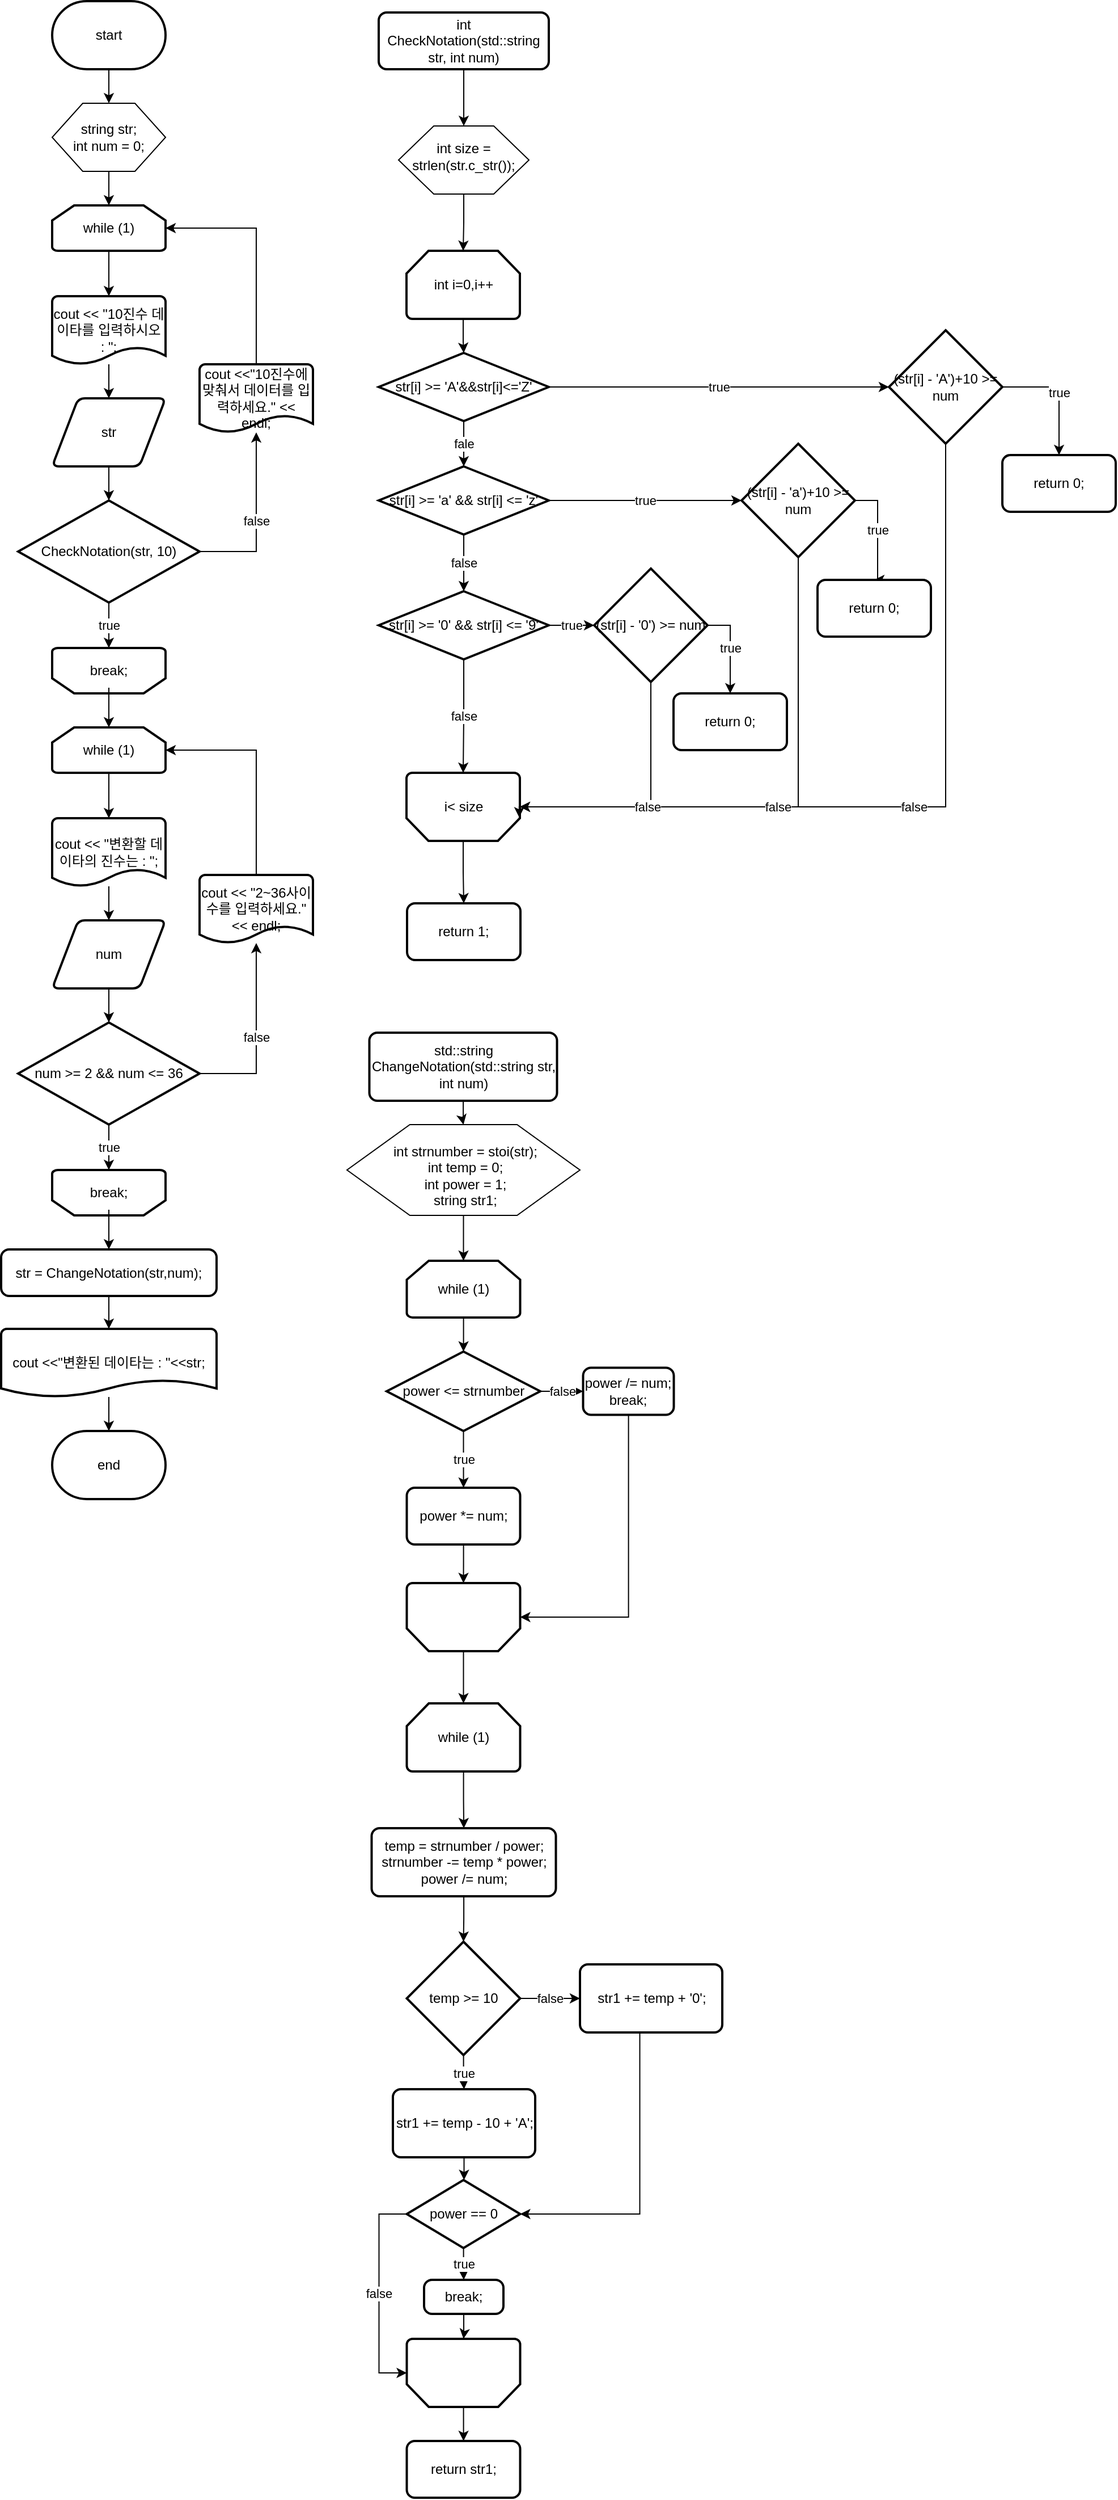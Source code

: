 <mxfile version="18.1.1" type="github">
  <diagram id="P1Xnw74C-jG533cpKD8t" name="Page-1">
    <mxGraphModel dx="2053" dy="1877" grid="1" gridSize="10" guides="1" tooltips="1" connect="1" arrows="1" fold="1" page="1" pageScale="1" pageWidth="827" pageHeight="1169" math="0" shadow="0">
      <root>
        <mxCell id="0" />
        <mxCell id="1" parent="0" />
        <mxCell id="IA9CuO_o-1BcFD4i8bfG-4" style="edgeStyle=orthogonalEdgeStyle;rounded=0;orthogonalLoop=1;jettySize=auto;html=1;" edge="1" parent="1" source="IA9CuO_o-1BcFD4i8bfG-1" target="IA9CuO_o-1BcFD4i8bfG-3">
          <mxGeometry relative="1" as="geometry" />
        </mxCell>
        <mxCell id="IA9CuO_o-1BcFD4i8bfG-1" value="start" style="strokeWidth=2;html=1;shape=mxgraph.flowchart.terminator;whiteSpace=wrap;" vertex="1" parent="1">
          <mxGeometry x="110" y="40" width="100" height="60" as="geometry" />
        </mxCell>
        <mxCell id="IA9CuO_o-1BcFD4i8bfG-46" style="edgeStyle=orthogonalEdgeStyle;rounded=0;orthogonalLoop=1;jettySize=auto;html=1;entryX=0.5;entryY=0;entryDx=0;entryDy=0;" edge="1" parent="1" source="IA9CuO_o-1BcFD4i8bfG-2" target="IA9CuO_o-1BcFD4i8bfG-44">
          <mxGeometry relative="1" as="geometry" />
        </mxCell>
        <mxCell id="IA9CuO_o-1BcFD4i8bfG-2" value="int CheckNotation(std::string str, int num)" style="rounded=1;whiteSpace=wrap;html=1;absoluteArcSize=1;arcSize=14;strokeWidth=2;" vertex="1" parent="1">
          <mxGeometry x="398" y="50" width="150" height="50" as="geometry" />
        </mxCell>
        <mxCell id="IA9CuO_o-1BcFD4i8bfG-20" style="edgeStyle=orthogonalEdgeStyle;rounded=0;orthogonalLoop=1;jettySize=auto;html=1;entryX=0.5;entryY=0;entryDx=0;entryDy=0;entryPerimeter=0;" edge="1" parent="1" source="IA9CuO_o-1BcFD4i8bfG-3" target="IA9CuO_o-1BcFD4i8bfG-7">
          <mxGeometry relative="1" as="geometry" />
        </mxCell>
        <mxCell id="IA9CuO_o-1BcFD4i8bfG-3" value="" style="verticalLabelPosition=bottom;verticalAlign=top;html=1;shape=hexagon;perimeter=hexagonPerimeter2;arcSize=6;size=0.27;" vertex="1" parent="1">
          <mxGeometry x="110" y="130" width="100" height="60" as="geometry" />
        </mxCell>
        <mxCell id="IA9CuO_o-1BcFD4i8bfG-5" value="string str;&lt;br&gt;	int num = 0;" style="text;html=1;strokeColor=none;fillColor=none;align=center;verticalAlign=middle;whiteSpace=wrap;rounded=0;" vertex="1" parent="1">
          <mxGeometry x="125" y="145" width="70" height="30" as="geometry" />
        </mxCell>
        <mxCell id="IA9CuO_o-1BcFD4i8bfG-16" style="edgeStyle=orthogonalEdgeStyle;rounded=0;orthogonalLoop=1;jettySize=auto;html=1;" edge="1" parent="1" source="IA9CuO_o-1BcFD4i8bfG-6" target="IA9CuO_o-1BcFD4i8bfG-14">
          <mxGeometry relative="1" as="geometry" />
        </mxCell>
        <mxCell id="IA9CuO_o-1BcFD4i8bfG-6" value="str" style="shape=parallelogram;html=1;strokeWidth=2;perimeter=parallelogramPerimeter;whiteSpace=wrap;rounded=1;arcSize=12;size=0.23;" vertex="1" parent="1">
          <mxGeometry x="110" y="390" width="100" height="60" as="geometry" />
        </mxCell>
        <mxCell id="IA9CuO_o-1BcFD4i8bfG-11" style="edgeStyle=orthogonalEdgeStyle;rounded=0;orthogonalLoop=1;jettySize=auto;html=1;entryX=0.5;entryY=0;entryDx=0;entryDy=0;entryPerimeter=0;" edge="1" parent="1" source="IA9CuO_o-1BcFD4i8bfG-7" target="IA9CuO_o-1BcFD4i8bfG-9">
          <mxGeometry relative="1" as="geometry" />
        </mxCell>
        <mxCell id="IA9CuO_o-1BcFD4i8bfG-7" value="while (1)" style="strokeWidth=2;html=1;shape=mxgraph.flowchart.loop_limit;whiteSpace=wrap;" vertex="1" parent="1">
          <mxGeometry x="110" y="220" width="100" height="40" as="geometry" />
        </mxCell>
        <mxCell id="IA9CuO_o-1BcFD4i8bfG-8" value="" style="strokeWidth=2;html=1;shape=mxgraph.flowchart.loop_limit;whiteSpace=wrap;rotation=-180;" vertex="1" parent="1">
          <mxGeometry x="110" y="610" width="100" height="40" as="geometry" />
        </mxCell>
        <mxCell id="IA9CuO_o-1BcFD4i8bfG-13" style="edgeStyle=orthogonalEdgeStyle;rounded=0;orthogonalLoop=1;jettySize=auto;html=1;entryX=0.5;entryY=0;entryDx=0;entryDy=0;" edge="1" parent="1" source="IA9CuO_o-1BcFD4i8bfG-9" target="IA9CuO_o-1BcFD4i8bfG-6">
          <mxGeometry relative="1" as="geometry" />
        </mxCell>
        <mxCell id="IA9CuO_o-1BcFD4i8bfG-9" value="cout &lt;&lt; &quot;10진수 데이타를 입력하시오 : &quot;;" style="strokeWidth=2;html=1;shape=mxgraph.flowchart.document2;whiteSpace=wrap;size=0.25;" vertex="1" parent="1">
          <mxGeometry x="110" y="300" width="100" height="60" as="geometry" />
        </mxCell>
        <mxCell id="IA9CuO_o-1BcFD4i8bfG-17" value="true" style="edgeStyle=orthogonalEdgeStyle;rounded=0;orthogonalLoop=1;jettySize=auto;html=1;entryX=0.5;entryY=1;entryDx=0;entryDy=0;entryPerimeter=0;" edge="1" parent="1" source="IA9CuO_o-1BcFD4i8bfG-14" target="IA9CuO_o-1BcFD4i8bfG-8">
          <mxGeometry relative="1" as="geometry" />
        </mxCell>
        <mxCell id="IA9CuO_o-1BcFD4i8bfG-34" value="false" style="edgeStyle=orthogonalEdgeStyle;rounded=0;orthogonalLoop=1;jettySize=auto;html=1;exitX=1;exitY=0.5;exitDx=0;exitDy=0;exitPerimeter=0;" edge="1" parent="1" source="IA9CuO_o-1BcFD4i8bfG-14" target="IA9CuO_o-1BcFD4i8bfG-33">
          <mxGeometry relative="1" as="geometry" />
        </mxCell>
        <mxCell id="IA9CuO_o-1BcFD4i8bfG-14" value="CheckNotation(str, 10)" style="strokeWidth=2;html=1;shape=mxgraph.flowchart.decision;whiteSpace=wrap;" vertex="1" parent="1">
          <mxGeometry x="80" y="480" width="160" height="90" as="geometry" />
        </mxCell>
        <mxCell id="IA9CuO_o-1BcFD4i8bfG-32" style="edgeStyle=orthogonalEdgeStyle;rounded=0;orthogonalLoop=1;jettySize=auto;html=1;entryX=0.5;entryY=0;entryDx=0;entryDy=0;entryPerimeter=0;" edge="1" parent="1" source="IA9CuO_o-1BcFD4i8bfG-18" target="IA9CuO_o-1BcFD4i8bfG-24">
          <mxGeometry relative="1" as="geometry" />
        </mxCell>
        <mxCell id="IA9CuO_o-1BcFD4i8bfG-18" value="break;" style="text;html=1;strokeColor=none;fillColor=none;align=center;verticalAlign=middle;whiteSpace=wrap;rounded=0;" vertex="1" parent="1">
          <mxGeometry x="130" y="615" width="60" height="30" as="geometry" />
        </mxCell>
        <mxCell id="IA9CuO_o-1BcFD4i8bfG-21" style="edgeStyle=orthogonalEdgeStyle;rounded=0;orthogonalLoop=1;jettySize=auto;html=1;" edge="1" parent="1" source="IA9CuO_o-1BcFD4i8bfG-22" target="IA9CuO_o-1BcFD4i8bfG-30">
          <mxGeometry relative="1" as="geometry" />
        </mxCell>
        <mxCell id="IA9CuO_o-1BcFD4i8bfG-22" value="num" style="shape=parallelogram;html=1;strokeWidth=2;perimeter=parallelogramPerimeter;whiteSpace=wrap;rounded=1;arcSize=12;size=0.23;" vertex="1" parent="1">
          <mxGeometry x="110" y="850" width="100" height="60" as="geometry" />
        </mxCell>
        <mxCell id="IA9CuO_o-1BcFD4i8bfG-23" style="edgeStyle=orthogonalEdgeStyle;rounded=0;orthogonalLoop=1;jettySize=auto;html=1;entryX=0.5;entryY=0;entryDx=0;entryDy=0;entryPerimeter=0;" edge="1" parent="1" source="IA9CuO_o-1BcFD4i8bfG-24" target="IA9CuO_o-1BcFD4i8bfG-27">
          <mxGeometry relative="1" as="geometry" />
        </mxCell>
        <mxCell id="IA9CuO_o-1BcFD4i8bfG-24" value="while (1)" style="strokeWidth=2;html=1;shape=mxgraph.flowchart.loop_limit;whiteSpace=wrap;" vertex="1" parent="1">
          <mxGeometry x="110" y="680" width="100" height="40" as="geometry" />
        </mxCell>
        <mxCell id="IA9CuO_o-1BcFD4i8bfG-25" value="" style="strokeWidth=2;html=1;shape=mxgraph.flowchart.loop_limit;whiteSpace=wrap;rotation=-180;" vertex="1" parent="1">
          <mxGeometry x="110" y="1070" width="100" height="40" as="geometry" />
        </mxCell>
        <mxCell id="IA9CuO_o-1BcFD4i8bfG-26" style="edgeStyle=orthogonalEdgeStyle;rounded=0;orthogonalLoop=1;jettySize=auto;html=1;entryX=0.5;entryY=0;entryDx=0;entryDy=0;" edge="1" parent="1" source="IA9CuO_o-1BcFD4i8bfG-27" target="IA9CuO_o-1BcFD4i8bfG-22">
          <mxGeometry relative="1" as="geometry" />
        </mxCell>
        <mxCell id="IA9CuO_o-1BcFD4i8bfG-27" value="cout &lt;&lt; &quot;변환할 데이타의 진수는 : &quot;;" style="strokeWidth=2;html=1;shape=mxgraph.flowchart.document2;whiteSpace=wrap;size=0.25;" vertex="1" parent="1">
          <mxGeometry x="110" y="760" width="100" height="60" as="geometry" />
        </mxCell>
        <mxCell id="IA9CuO_o-1BcFD4i8bfG-28" value="true" style="edgeStyle=orthogonalEdgeStyle;rounded=0;orthogonalLoop=1;jettySize=auto;html=1;entryX=0.5;entryY=1;entryDx=0;entryDy=0;entryPerimeter=0;" edge="1" parent="1" source="IA9CuO_o-1BcFD4i8bfG-30" target="IA9CuO_o-1BcFD4i8bfG-25">
          <mxGeometry relative="1" as="geometry" />
        </mxCell>
        <mxCell id="IA9CuO_o-1BcFD4i8bfG-41" value="false" style="edgeStyle=orthogonalEdgeStyle;rounded=0;orthogonalLoop=1;jettySize=auto;html=1;exitX=1;exitY=0.5;exitDx=0;exitDy=0;exitPerimeter=0;entryX=0.5;entryY=1;entryDx=0;entryDy=0;entryPerimeter=0;" edge="1" parent="1" source="IA9CuO_o-1BcFD4i8bfG-30" target="IA9CuO_o-1BcFD4i8bfG-40">
          <mxGeometry relative="1" as="geometry" />
        </mxCell>
        <mxCell id="IA9CuO_o-1BcFD4i8bfG-30" value="num &amp;gt;= 2 &amp;amp;&amp;amp; num &amp;lt;= 36" style="strokeWidth=2;html=1;shape=mxgraph.flowchart.decision;whiteSpace=wrap;" vertex="1" parent="1">
          <mxGeometry x="80" y="940" width="160" height="90" as="geometry" />
        </mxCell>
        <mxCell id="IA9CuO_o-1BcFD4i8bfG-38" style="edgeStyle=orthogonalEdgeStyle;rounded=0;orthogonalLoop=1;jettySize=auto;html=1;entryX=0.5;entryY=0;entryDx=0;entryDy=0;" edge="1" parent="1" source="IA9CuO_o-1BcFD4i8bfG-31" target="IA9CuO_o-1BcFD4i8bfG-122">
          <mxGeometry relative="1" as="geometry">
            <mxPoint x="240" y="1140" as="targetPoint" />
          </mxGeometry>
        </mxCell>
        <mxCell id="IA9CuO_o-1BcFD4i8bfG-31" value="break;" style="text;html=1;strokeColor=none;fillColor=none;align=center;verticalAlign=middle;whiteSpace=wrap;rounded=0;" vertex="1" parent="1">
          <mxGeometry x="130" y="1075" width="60" height="30" as="geometry" />
        </mxCell>
        <mxCell id="IA9CuO_o-1BcFD4i8bfG-35" style="edgeStyle=orthogonalEdgeStyle;rounded=0;orthogonalLoop=1;jettySize=auto;html=1;exitX=0.5;exitY=0;exitDx=0;exitDy=0;exitPerimeter=0;entryX=1;entryY=0.5;entryDx=0;entryDy=0;entryPerimeter=0;" edge="1" parent="1" source="IA9CuO_o-1BcFD4i8bfG-33" target="IA9CuO_o-1BcFD4i8bfG-7">
          <mxGeometry relative="1" as="geometry" />
        </mxCell>
        <mxCell id="IA9CuO_o-1BcFD4i8bfG-33" value="cout &lt;&lt;&quot;10진수에 맞춰서 데이터를 입력하세요.&quot; &lt;&lt; endl;" style="strokeWidth=2;html=1;shape=mxgraph.flowchart.document2;whiteSpace=wrap;size=0.25;" vertex="1" parent="1">
          <mxGeometry x="240" y="360" width="100" height="60" as="geometry" />
        </mxCell>
        <mxCell id="IA9CuO_o-1BcFD4i8bfG-39" style="edgeStyle=orthogonalEdgeStyle;rounded=0;orthogonalLoop=1;jettySize=auto;html=1;entryX=0.5;entryY=0;entryDx=0;entryDy=0;entryPerimeter=0;" edge="1" parent="1" source="IA9CuO_o-1BcFD4i8bfG-36" target="IA9CuO_o-1BcFD4i8bfG-37">
          <mxGeometry relative="1" as="geometry" />
        </mxCell>
        <mxCell id="IA9CuO_o-1BcFD4i8bfG-36" value="cout &amp;lt;&amp;lt;&quot;변환된 데이타는 : &quot;&amp;lt;&amp;lt;str;" style="strokeWidth=2;html=1;shape=mxgraph.flowchart.document2;whiteSpace=wrap;size=0.25;" vertex="1" parent="1">
          <mxGeometry x="65" y="1210" width="190" height="60" as="geometry" />
        </mxCell>
        <mxCell id="IA9CuO_o-1BcFD4i8bfG-37" value="end" style="strokeWidth=2;html=1;shape=mxgraph.flowchart.terminator;whiteSpace=wrap;" vertex="1" parent="1">
          <mxGeometry x="110" y="1300" width="100" height="60" as="geometry" />
        </mxCell>
        <mxCell id="IA9CuO_o-1BcFD4i8bfG-42" style="edgeStyle=orthogonalEdgeStyle;rounded=0;orthogonalLoop=1;jettySize=auto;html=1;exitX=0.5;exitY=0;exitDx=0;exitDy=0;exitPerimeter=0;entryX=1;entryY=0.5;entryDx=0;entryDy=0;entryPerimeter=0;" edge="1" parent="1" source="IA9CuO_o-1BcFD4i8bfG-40" target="IA9CuO_o-1BcFD4i8bfG-24">
          <mxGeometry relative="1" as="geometry" />
        </mxCell>
        <mxCell id="IA9CuO_o-1BcFD4i8bfG-40" value="cout &lt;&lt; &quot;2~36사이 수를 입력하세요.&quot; &lt;&lt; endl;" style="strokeWidth=2;html=1;shape=mxgraph.flowchart.document2;whiteSpace=wrap;size=0.25;" vertex="1" parent="1">
          <mxGeometry x="240" y="810" width="100" height="60" as="geometry" />
        </mxCell>
        <mxCell id="IA9CuO_o-1BcFD4i8bfG-76" style="edgeStyle=orthogonalEdgeStyle;rounded=0;orthogonalLoop=1;jettySize=auto;html=1;entryX=0.5;entryY=0;entryDx=0;entryDy=0;entryPerimeter=0;" edge="1" parent="1" source="IA9CuO_o-1BcFD4i8bfG-44" target="IA9CuO_o-1BcFD4i8bfG-47">
          <mxGeometry relative="1" as="geometry" />
        </mxCell>
        <mxCell id="IA9CuO_o-1BcFD4i8bfG-44" value="" style="verticalLabelPosition=bottom;verticalAlign=top;html=1;shape=hexagon;perimeter=hexagonPerimeter2;arcSize=6;size=0.27;" vertex="1" parent="1">
          <mxGeometry x="415.5" y="150" width="115" height="60" as="geometry" />
        </mxCell>
        <mxCell id="IA9CuO_o-1BcFD4i8bfG-45" value="int size = strlen(str.c_str());" style="text;html=1;strokeColor=none;fillColor=none;align=center;verticalAlign=middle;whiteSpace=wrap;rounded=0;" vertex="1" parent="1">
          <mxGeometry x="442.5" y="162" width="60" height="30" as="geometry" />
        </mxCell>
        <mxCell id="IA9CuO_o-1BcFD4i8bfG-53" style="edgeStyle=orthogonalEdgeStyle;rounded=0;orthogonalLoop=1;jettySize=auto;html=1;entryX=0.5;entryY=0;entryDx=0;entryDy=0;entryPerimeter=0;" edge="1" parent="1" source="IA9CuO_o-1BcFD4i8bfG-47" target="IA9CuO_o-1BcFD4i8bfG-50">
          <mxGeometry relative="1" as="geometry" />
        </mxCell>
        <mxCell id="IA9CuO_o-1BcFD4i8bfG-47" value="int i=0,i++" style="strokeWidth=2;html=1;shape=mxgraph.flowchart.loop_limit;whiteSpace=wrap;" vertex="1" parent="1">
          <mxGeometry x="422.5" y="260" width="100" height="60" as="geometry" />
        </mxCell>
        <mxCell id="IA9CuO_o-1BcFD4i8bfG-74" style="edgeStyle=orthogonalEdgeStyle;rounded=0;orthogonalLoop=1;jettySize=auto;html=1;" edge="1" parent="1" source="IA9CuO_o-1BcFD4i8bfG-48" target="IA9CuO_o-1BcFD4i8bfG-75">
          <mxGeometry relative="1" as="geometry">
            <mxPoint x="472.5" y="830.0" as="targetPoint" />
          </mxGeometry>
        </mxCell>
        <mxCell id="IA9CuO_o-1BcFD4i8bfG-48" value="" style="strokeWidth=2;html=1;shape=mxgraph.flowchart.loop_limit;whiteSpace=wrap;rotation=-180;" vertex="1" parent="1">
          <mxGeometry x="422.5" y="720" width="100" height="60" as="geometry" />
        </mxCell>
        <mxCell id="IA9CuO_o-1BcFD4i8bfG-49" value="i&lt; size" style="text;html=1;strokeColor=none;fillColor=none;align=center;verticalAlign=middle;whiteSpace=wrap;rounded=0;" vertex="1" parent="1">
          <mxGeometry x="442.5" y="735" width="60" height="30" as="geometry" />
        </mxCell>
        <mxCell id="IA9CuO_o-1BcFD4i8bfG-51" value="fale" style="edgeStyle=orthogonalEdgeStyle;rounded=0;orthogonalLoop=1;jettySize=auto;html=1;entryX=0.5;entryY=0;entryDx=0;entryDy=0;entryPerimeter=0;" edge="1" parent="1" source="IA9CuO_o-1BcFD4i8bfG-50" target="IA9CuO_o-1BcFD4i8bfG-52">
          <mxGeometry relative="1" as="geometry">
            <mxPoint x="473" y="440.0" as="targetPoint" />
          </mxGeometry>
        </mxCell>
        <mxCell id="IA9CuO_o-1BcFD4i8bfG-54" value="true" style="edgeStyle=orthogonalEdgeStyle;rounded=0;orthogonalLoop=1;jettySize=auto;html=1;exitX=1;exitY=0.5;exitDx=0;exitDy=0;exitPerimeter=0;" edge="1" parent="1" source="IA9CuO_o-1BcFD4i8bfG-50" target="IA9CuO_o-1BcFD4i8bfG-55">
          <mxGeometry relative="1" as="geometry">
            <mxPoint x="608" y="380.412" as="targetPoint" />
          </mxGeometry>
        </mxCell>
        <mxCell id="IA9CuO_o-1BcFD4i8bfG-50" value="str[i] &amp;gt;= &#39;A&#39;&amp;amp;&amp;amp;str[i]&amp;lt;=&#39;Z&#39;" style="strokeWidth=2;html=1;shape=mxgraph.flowchart.decision;whiteSpace=wrap;" vertex="1" parent="1">
          <mxGeometry x="398" y="350" width="150" height="60" as="geometry" />
        </mxCell>
        <mxCell id="IA9CuO_o-1BcFD4i8bfG-58" value="true" style="edgeStyle=orthogonalEdgeStyle;rounded=0;orthogonalLoop=1;jettySize=auto;html=1;entryX=0;entryY=0.5;entryDx=0;entryDy=0;entryPerimeter=0;" edge="1" parent="1" source="IA9CuO_o-1BcFD4i8bfG-52" target="IA9CuO_o-1BcFD4i8bfG-57">
          <mxGeometry relative="1" as="geometry" />
        </mxCell>
        <mxCell id="IA9CuO_o-1BcFD4i8bfG-61" value="false" style="edgeStyle=orthogonalEdgeStyle;rounded=0;orthogonalLoop=1;jettySize=auto;html=1;exitX=0.5;exitY=1;exitDx=0;exitDy=0;exitPerimeter=0;entryX=0.5;entryY=0;entryDx=0;entryDy=0;entryPerimeter=0;" edge="1" parent="1" source="IA9CuO_o-1BcFD4i8bfG-52" target="IA9CuO_o-1BcFD4i8bfG-60">
          <mxGeometry relative="1" as="geometry" />
        </mxCell>
        <mxCell id="IA9CuO_o-1BcFD4i8bfG-52" value="str[i] &amp;gt;= &#39;a&#39; &amp;amp;&amp;amp; str[i] &amp;lt;= &#39;z&#39;" style="strokeWidth=2;html=1;shape=mxgraph.flowchart.decision;whiteSpace=wrap;" vertex="1" parent="1">
          <mxGeometry x="398" y="450" width="150" height="60" as="geometry" />
        </mxCell>
        <mxCell id="IA9CuO_o-1BcFD4i8bfG-56" value="false" style="edgeStyle=orthogonalEdgeStyle;rounded=0;orthogonalLoop=1;jettySize=auto;html=1;exitX=0.5;exitY=1;exitDx=0;exitDy=0;exitPerimeter=0;entryX=0;entryY=0.5;entryDx=0;entryDy=0;entryPerimeter=0;" edge="1" parent="1" source="IA9CuO_o-1BcFD4i8bfG-55" target="IA9CuO_o-1BcFD4i8bfG-48">
          <mxGeometry relative="1" as="geometry" />
        </mxCell>
        <mxCell id="IA9CuO_o-1BcFD4i8bfG-73" value="true" style="edgeStyle=orthogonalEdgeStyle;rounded=0;orthogonalLoop=1;jettySize=auto;html=1;" edge="1" parent="1" source="IA9CuO_o-1BcFD4i8bfG-55" target="IA9CuO_o-1BcFD4i8bfG-70">
          <mxGeometry relative="1" as="geometry">
            <Array as="points">
              <mxPoint x="998" y="380" />
            </Array>
          </mxGeometry>
        </mxCell>
        <mxCell id="IA9CuO_o-1BcFD4i8bfG-55" value="(str[i] - &#39;A&#39;)+10 &gt;= num" style="strokeWidth=2;html=1;shape=mxgraph.flowchart.decision;whiteSpace=wrap;" vertex="1" parent="1">
          <mxGeometry x="848" y="330.002" width="100" height="100" as="geometry" />
        </mxCell>
        <mxCell id="IA9CuO_o-1BcFD4i8bfG-59" value="false" style="edgeStyle=orthogonalEdgeStyle;rounded=0;orthogonalLoop=1;jettySize=auto;html=1;entryX=0.006;entryY=0.346;entryDx=0;entryDy=0;entryPerimeter=0;exitX=0.5;exitY=1;exitDx=0;exitDy=0;exitPerimeter=0;" edge="1" parent="1" source="IA9CuO_o-1BcFD4i8bfG-57" target="IA9CuO_o-1BcFD4i8bfG-48">
          <mxGeometry relative="1" as="geometry">
            <Array as="points">
              <mxPoint x="768" y="750" />
              <mxPoint x="522" y="750" />
            </Array>
          </mxGeometry>
        </mxCell>
        <mxCell id="IA9CuO_o-1BcFD4i8bfG-69" value="true" style="edgeStyle=orthogonalEdgeStyle;rounded=0;orthogonalLoop=1;jettySize=auto;html=1;exitX=1;exitY=0.5;exitDx=0;exitDy=0;exitPerimeter=0;entryX=0.5;entryY=0;entryDx=0;entryDy=0;" edge="1" parent="1" source="IA9CuO_o-1BcFD4i8bfG-57" target="IA9CuO_o-1BcFD4i8bfG-68">
          <mxGeometry relative="1" as="geometry" />
        </mxCell>
        <mxCell id="IA9CuO_o-1BcFD4i8bfG-57" value="(str[i] - &#39;a&#39;)+10 &amp;gt;= num" style="strokeWidth=2;html=1;shape=mxgraph.flowchart.decision;whiteSpace=wrap;" vertex="1" parent="1">
          <mxGeometry x="718" y="430.002" width="100" height="100" as="geometry" />
        </mxCell>
        <mxCell id="IA9CuO_o-1BcFD4i8bfG-62" value="false" style="edgeStyle=orthogonalEdgeStyle;rounded=0;orthogonalLoop=1;jettySize=auto;html=1;" edge="1" parent="1" source="IA9CuO_o-1BcFD4i8bfG-60" target="IA9CuO_o-1BcFD4i8bfG-48">
          <mxGeometry relative="1" as="geometry" />
        </mxCell>
        <mxCell id="IA9CuO_o-1BcFD4i8bfG-64" value="true" style="edgeStyle=orthogonalEdgeStyle;rounded=0;orthogonalLoop=1;jettySize=auto;html=1;entryX=0;entryY=0.5;entryDx=0;entryDy=0;entryPerimeter=0;" edge="1" parent="1" source="IA9CuO_o-1BcFD4i8bfG-60" target="IA9CuO_o-1BcFD4i8bfG-63">
          <mxGeometry relative="1" as="geometry" />
        </mxCell>
        <mxCell id="IA9CuO_o-1BcFD4i8bfG-60" value="str[i] &amp;gt;= &#39;0&#39; &amp;amp;&amp;amp; str[i] &amp;lt;= &#39;9&#39;" style="strokeWidth=2;html=1;shape=mxgraph.flowchart.decision;whiteSpace=wrap;" vertex="1" parent="1">
          <mxGeometry x="398" y="560" width="150" height="60" as="geometry" />
        </mxCell>
        <mxCell id="IA9CuO_o-1BcFD4i8bfG-65" value="false" style="edgeStyle=orthogonalEdgeStyle;rounded=0;orthogonalLoop=1;jettySize=auto;html=1;exitX=0.5;exitY=1;exitDx=0;exitDy=0;exitPerimeter=0;entryX=0;entryY=0.5;entryDx=0;entryDy=0;entryPerimeter=0;" edge="1" parent="1" source="IA9CuO_o-1BcFD4i8bfG-63" target="IA9CuO_o-1BcFD4i8bfG-48">
          <mxGeometry relative="1" as="geometry" />
        </mxCell>
        <mxCell id="IA9CuO_o-1BcFD4i8bfG-67" value="true" style="edgeStyle=orthogonalEdgeStyle;rounded=0;orthogonalLoop=1;jettySize=auto;html=1;entryX=0.5;entryY=0;entryDx=0;entryDy=0;exitX=1;exitY=0.5;exitDx=0;exitDy=0;exitPerimeter=0;" edge="1" parent="1" source="IA9CuO_o-1BcFD4i8bfG-63" target="IA9CuO_o-1BcFD4i8bfG-66">
          <mxGeometry relative="1" as="geometry" />
        </mxCell>
        <mxCell id="IA9CuO_o-1BcFD4i8bfG-63" value="(str[i] - &#39;0&#39;) &amp;gt;= num" style="strokeWidth=2;html=1;shape=mxgraph.flowchart.decision;whiteSpace=wrap;" vertex="1" parent="1">
          <mxGeometry x="588" y="540.002" width="100" height="100" as="geometry" />
        </mxCell>
        <mxCell id="IA9CuO_o-1BcFD4i8bfG-66" value="return 0;" style="rounded=1;whiteSpace=wrap;html=1;absoluteArcSize=1;arcSize=14;strokeWidth=2;" vertex="1" parent="1">
          <mxGeometry x="658" y="650" width="100" height="50" as="geometry" />
        </mxCell>
        <mxCell id="IA9CuO_o-1BcFD4i8bfG-68" value="return 0;" style="rounded=1;whiteSpace=wrap;html=1;absoluteArcSize=1;arcSize=14;strokeWidth=2;" vertex="1" parent="1">
          <mxGeometry x="785" y="550" width="100" height="50" as="geometry" />
        </mxCell>
        <mxCell id="IA9CuO_o-1BcFD4i8bfG-70" value="return 0;" style="rounded=1;whiteSpace=wrap;html=1;absoluteArcSize=1;arcSize=14;strokeWidth=2;" vertex="1" parent="1">
          <mxGeometry x="948" y="440" width="100" height="50" as="geometry" />
        </mxCell>
        <mxCell id="IA9CuO_o-1BcFD4i8bfG-75" value="return 1;" style="rounded=1;whiteSpace=wrap;html=1;absoluteArcSize=1;arcSize=14;strokeWidth=2;" vertex="1" parent="1">
          <mxGeometry x="423" y="835" width="100" height="50" as="geometry" />
        </mxCell>
        <mxCell id="IA9CuO_o-1BcFD4i8bfG-79" style="edgeStyle=orthogonalEdgeStyle;rounded=0;orthogonalLoop=1;jettySize=auto;html=1;" edge="1" parent="1" source="IA9CuO_o-1BcFD4i8bfG-78" target="IA9CuO_o-1BcFD4i8bfG-80">
          <mxGeometry relative="1" as="geometry">
            <mxPoint x="472.5" y="1060" as="targetPoint" />
          </mxGeometry>
        </mxCell>
        <mxCell id="IA9CuO_o-1BcFD4i8bfG-78" value="std::string ChangeNotation(std::string str, int num)" style="rounded=1;whiteSpace=wrap;html=1;absoluteArcSize=1;arcSize=14;strokeWidth=2;" vertex="1" parent="1">
          <mxGeometry x="389.75" y="949" width="165.5" height="60" as="geometry" />
        </mxCell>
        <mxCell id="IA9CuO_o-1BcFD4i8bfG-83" style="edgeStyle=orthogonalEdgeStyle;rounded=0;orthogonalLoop=1;jettySize=auto;html=1;entryX=0.5;entryY=0;entryDx=0;entryDy=0;entryPerimeter=0;" edge="1" parent="1" source="IA9CuO_o-1BcFD4i8bfG-80" target="IA9CuO_o-1BcFD4i8bfG-82">
          <mxGeometry relative="1" as="geometry" />
        </mxCell>
        <mxCell id="IA9CuO_o-1BcFD4i8bfG-80" value="" style="verticalLabelPosition=bottom;verticalAlign=top;html=1;shape=hexagon;perimeter=hexagonPerimeter2;arcSize=6;size=0.27;" vertex="1" parent="1">
          <mxGeometry x="370" y="1030" width="205.5" height="80" as="geometry" />
        </mxCell>
        <mxCell id="IA9CuO_o-1BcFD4i8bfG-81" value="int strnumber = stoi(str);&#xa;	int temp = 0;&#xa;	int power = 1;&#xa;	string str1;" style="text;html=1;strokeColor=none;fillColor=none;align=center;verticalAlign=middle;whiteSpace=wrap;rounded=0;" vertex="1" parent="1">
          <mxGeometry x="407.25" y="1060" width="135" height="30" as="geometry" />
        </mxCell>
        <mxCell id="IA9CuO_o-1BcFD4i8bfG-85" style="edgeStyle=orthogonalEdgeStyle;rounded=0;orthogonalLoop=1;jettySize=auto;html=1;" edge="1" parent="1" source="IA9CuO_o-1BcFD4i8bfG-82" target="IA9CuO_o-1BcFD4i8bfG-84">
          <mxGeometry relative="1" as="geometry" />
        </mxCell>
        <mxCell id="IA9CuO_o-1BcFD4i8bfG-82" value="while (1)" style="strokeWidth=2;html=1;shape=mxgraph.flowchart.loop_limit;whiteSpace=wrap;" vertex="1" parent="1">
          <mxGeometry x="422.75" y="1150" width="100" height="50" as="geometry" />
        </mxCell>
        <mxCell id="IA9CuO_o-1BcFD4i8bfG-86" value="true" style="edgeStyle=orthogonalEdgeStyle;rounded=0;orthogonalLoop=1;jettySize=auto;html=1;" edge="1" parent="1" source="IA9CuO_o-1BcFD4i8bfG-84" target="IA9CuO_o-1BcFD4i8bfG-87">
          <mxGeometry relative="1" as="geometry">
            <mxPoint x="472.75" y="1340" as="targetPoint" />
          </mxGeometry>
        </mxCell>
        <mxCell id="IA9CuO_o-1BcFD4i8bfG-88" value="false" style="edgeStyle=orthogonalEdgeStyle;rounded=0;orthogonalLoop=1;jettySize=auto;html=1;" edge="1" parent="1" source="IA9CuO_o-1BcFD4i8bfG-84" target="IA9CuO_o-1BcFD4i8bfG-89">
          <mxGeometry relative="1" as="geometry">
            <mxPoint x="598.25" y="1265" as="targetPoint" />
          </mxGeometry>
        </mxCell>
        <mxCell id="IA9CuO_o-1BcFD4i8bfG-84" value="power &lt;= strnumber" style="strokeWidth=2;html=1;shape=mxgraph.flowchart.decision;whiteSpace=wrap;" vertex="1" parent="1">
          <mxGeometry x="405" y="1230" width="135.5" height="70" as="geometry" />
        </mxCell>
        <mxCell id="IA9CuO_o-1BcFD4i8bfG-92" style="edgeStyle=orthogonalEdgeStyle;rounded=0;orthogonalLoop=1;jettySize=auto;html=1;entryX=0.5;entryY=1;entryDx=0;entryDy=0;entryPerimeter=0;" edge="1" parent="1" source="IA9CuO_o-1BcFD4i8bfG-87" target="IA9CuO_o-1BcFD4i8bfG-91">
          <mxGeometry relative="1" as="geometry" />
        </mxCell>
        <mxCell id="IA9CuO_o-1BcFD4i8bfG-87" value="power *= num;" style="rounded=1;whiteSpace=wrap;html=1;absoluteArcSize=1;arcSize=14;strokeWidth=2;" vertex="1" parent="1">
          <mxGeometry x="422.75" y="1350" width="100" height="50" as="geometry" />
        </mxCell>
        <mxCell id="IA9CuO_o-1BcFD4i8bfG-93" style="edgeStyle=orthogonalEdgeStyle;rounded=0;orthogonalLoop=1;jettySize=auto;html=1;entryX=0;entryY=0.5;entryDx=0;entryDy=0;entryPerimeter=0;" edge="1" parent="1" source="IA9CuO_o-1BcFD4i8bfG-89" target="IA9CuO_o-1BcFD4i8bfG-91">
          <mxGeometry relative="1" as="geometry">
            <Array as="points">
              <mxPoint x="618.25" y="1464" />
            </Array>
          </mxGeometry>
        </mxCell>
        <mxCell id="IA9CuO_o-1BcFD4i8bfG-89" value="&lt;div&gt;&lt;span style=&quot;background-color: initial;&quot;&gt;power /= num;&lt;/span&gt;&lt;br&gt;&lt;/div&gt;break;" style="rounded=1;whiteSpace=wrap;html=1;absoluteArcSize=1;arcSize=14;strokeWidth=2;" vertex="1" parent="1">
          <mxGeometry x="578.25" y="1244.25" width="80" height="41.5" as="geometry" />
        </mxCell>
        <mxCell id="IA9CuO_o-1BcFD4i8bfG-96" style="edgeStyle=orthogonalEdgeStyle;rounded=0;orthogonalLoop=1;jettySize=auto;html=1;" edge="1" parent="1" source="IA9CuO_o-1BcFD4i8bfG-91" target="IA9CuO_o-1BcFD4i8bfG-98">
          <mxGeometry relative="1" as="geometry">
            <mxPoint x="472.75" y="1530" as="targetPoint" />
          </mxGeometry>
        </mxCell>
        <mxCell id="IA9CuO_o-1BcFD4i8bfG-91" value="" style="strokeWidth=2;html=1;shape=mxgraph.flowchart.loop_limit;whiteSpace=wrap;rotation=-180;" vertex="1" parent="1">
          <mxGeometry x="422.75" y="1434" width="100" height="60" as="geometry" />
        </mxCell>
        <mxCell id="IA9CuO_o-1BcFD4i8bfG-99" style="edgeStyle=orthogonalEdgeStyle;rounded=0;orthogonalLoop=1;jettySize=auto;html=1;" edge="1" parent="1" source="IA9CuO_o-1BcFD4i8bfG-98" target="IA9CuO_o-1BcFD4i8bfG-100">
          <mxGeometry relative="1" as="geometry">
            <mxPoint x="472.75" y="1650" as="targetPoint" />
          </mxGeometry>
        </mxCell>
        <mxCell id="IA9CuO_o-1BcFD4i8bfG-98" value="while (1)" style="strokeWidth=2;html=1;shape=mxgraph.flowchart.loop_limit;whiteSpace=wrap;" vertex="1" parent="1">
          <mxGeometry x="422.75" y="1540" width="100" height="60" as="geometry" />
        </mxCell>
        <mxCell id="IA9CuO_o-1BcFD4i8bfG-102" style="edgeStyle=orthogonalEdgeStyle;rounded=0;orthogonalLoop=1;jettySize=auto;html=1;entryX=0.5;entryY=0;entryDx=0;entryDy=0;entryPerimeter=0;" edge="1" parent="1" source="IA9CuO_o-1BcFD4i8bfG-100" target="IA9CuO_o-1BcFD4i8bfG-101">
          <mxGeometry relative="1" as="geometry" />
        </mxCell>
        <mxCell id="IA9CuO_o-1BcFD4i8bfG-100" value="temp = strnumber / power;&#xa;		strnumber -= temp * power;&#xa;		power /= num;" style="rounded=1;whiteSpace=wrap;html=1;absoluteArcSize=1;arcSize=14;strokeWidth=2;" vertex="1" parent="1">
          <mxGeometry x="391.75" y="1650" width="162.5" height="60" as="geometry" />
        </mxCell>
        <mxCell id="IA9CuO_o-1BcFD4i8bfG-106" value="true" style="edgeStyle=orthogonalEdgeStyle;rounded=0;orthogonalLoop=1;jettySize=auto;html=1;entryX=0.5;entryY=0;entryDx=0;entryDy=0;" edge="1" parent="1" source="IA9CuO_o-1BcFD4i8bfG-101" target="IA9CuO_o-1BcFD4i8bfG-105">
          <mxGeometry relative="1" as="geometry" />
        </mxCell>
        <mxCell id="IA9CuO_o-1BcFD4i8bfG-107" value="false" style="edgeStyle=orthogonalEdgeStyle;rounded=0;orthogonalLoop=1;jettySize=auto;html=1;entryX=0;entryY=0.5;entryDx=0;entryDy=0;" edge="1" parent="1" source="IA9CuO_o-1BcFD4i8bfG-101" target="IA9CuO_o-1BcFD4i8bfG-108">
          <mxGeometry relative="1" as="geometry">
            <mxPoint x="578.25" y="1800" as="targetPoint" />
          </mxGeometry>
        </mxCell>
        <mxCell id="IA9CuO_o-1BcFD4i8bfG-101" value="temp &gt;= 10" style="strokeWidth=2;html=1;shape=mxgraph.flowchart.decision;whiteSpace=wrap;" vertex="1" parent="1">
          <mxGeometry x="422.75" y="1750" width="100" height="100" as="geometry" />
        </mxCell>
        <mxCell id="IA9CuO_o-1BcFD4i8bfG-109" style="edgeStyle=orthogonalEdgeStyle;rounded=0;orthogonalLoop=1;jettySize=auto;html=1;entryX=0.5;entryY=0;entryDx=0;entryDy=0;entryPerimeter=0;" edge="1" parent="1" source="IA9CuO_o-1BcFD4i8bfG-105" target="IA9CuO_o-1BcFD4i8bfG-111">
          <mxGeometry relative="1" as="geometry">
            <mxPoint x="568.25" y="2000" as="targetPoint" />
          </mxGeometry>
        </mxCell>
        <mxCell id="IA9CuO_o-1BcFD4i8bfG-105" value="str1 += temp - 10 + &#39;A&#39;;" style="rounded=1;whiteSpace=wrap;html=1;absoluteArcSize=1;arcSize=14;strokeWidth=2;" vertex="1" parent="1">
          <mxGeometry x="410.5" y="1880" width="125.5" height="60" as="geometry" />
        </mxCell>
        <mxCell id="IA9CuO_o-1BcFD4i8bfG-110" style="edgeStyle=orthogonalEdgeStyle;rounded=0;orthogonalLoop=1;jettySize=auto;html=1;" edge="1" parent="1" source="IA9CuO_o-1BcFD4i8bfG-108" target="IA9CuO_o-1BcFD4i8bfG-111">
          <mxGeometry relative="1" as="geometry">
            <mxPoint x="598.25" y="1990" as="targetPoint" />
            <Array as="points">
              <mxPoint x="628.25" y="1990" />
            </Array>
          </mxGeometry>
        </mxCell>
        <mxCell id="IA9CuO_o-1BcFD4i8bfG-108" value="str1 += temp + &#39;0&#39;;" style="rounded=1;whiteSpace=wrap;html=1;absoluteArcSize=1;arcSize=14;strokeWidth=2;" vertex="1" parent="1">
          <mxGeometry x="575.5" y="1770" width="125.5" height="60" as="geometry" />
        </mxCell>
        <mxCell id="IA9CuO_o-1BcFD4i8bfG-112" value="true" style="edgeStyle=orthogonalEdgeStyle;rounded=0;orthogonalLoop=1;jettySize=auto;html=1;entryX=0.5;entryY=0;entryDx=0;entryDy=0;" edge="1" parent="1" source="IA9CuO_o-1BcFD4i8bfG-111" target="IA9CuO_o-1BcFD4i8bfG-113">
          <mxGeometry relative="1" as="geometry">
            <mxPoint x="558.25" y="2060" as="targetPoint" />
          </mxGeometry>
        </mxCell>
        <mxCell id="IA9CuO_o-1BcFD4i8bfG-118" value="false" style="edgeStyle=orthogonalEdgeStyle;rounded=0;orthogonalLoop=1;jettySize=auto;html=1;entryX=1;entryY=0.5;entryDx=0;entryDy=0;entryPerimeter=0;" edge="1" parent="1" source="IA9CuO_o-1BcFD4i8bfG-111" target="IA9CuO_o-1BcFD4i8bfG-115">
          <mxGeometry relative="1" as="geometry">
            <Array as="points">
              <mxPoint x="398.25" y="1990" />
              <mxPoint x="398.25" y="2130" />
            </Array>
          </mxGeometry>
        </mxCell>
        <mxCell id="IA9CuO_o-1BcFD4i8bfG-111" value="power == 0" style="strokeWidth=2;html=1;shape=mxgraph.flowchart.decision;whiteSpace=wrap;" vertex="1" parent="1">
          <mxGeometry x="422.75" y="1960" width="100" height="60" as="geometry" />
        </mxCell>
        <mxCell id="IA9CuO_o-1BcFD4i8bfG-117" style="edgeStyle=orthogonalEdgeStyle;rounded=0;orthogonalLoop=1;jettySize=auto;html=1;entryX=0.5;entryY=1;entryDx=0;entryDy=0;entryPerimeter=0;" edge="1" parent="1" source="IA9CuO_o-1BcFD4i8bfG-113" target="IA9CuO_o-1BcFD4i8bfG-115">
          <mxGeometry relative="1" as="geometry" />
        </mxCell>
        <mxCell id="IA9CuO_o-1BcFD4i8bfG-113" value="break;" style="rounded=1;whiteSpace=wrap;html=1;absoluteArcSize=1;arcSize=14;strokeWidth=2;" vertex="1" parent="1">
          <mxGeometry x="438" y="2048" width="70" height="30" as="geometry" />
        </mxCell>
        <mxCell id="IA9CuO_o-1BcFD4i8bfG-119" style="edgeStyle=orthogonalEdgeStyle;rounded=0;orthogonalLoop=1;jettySize=auto;html=1;" edge="1" parent="1" source="IA9CuO_o-1BcFD4i8bfG-115" target="IA9CuO_o-1BcFD4i8bfG-120">
          <mxGeometry relative="1" as="geometry">
            <mxPoint x="472.75" y="2260" as="targetPoint" />
          </mxGeometry>
        </mxCell>
        <mxCell id="IA9CuO_o-1BcFD4i8bfG-115" value="" style="strokeWidth=2;html=1;shape=mxgraph.flowchart.loop_limit;whiteSpace=wrap;rotation=-180;" vertex="1" parent="1">
          <mxGeometry x="422.75" y="2100" width="100" height="60" as="geometry" />
        </mxCell>
        <mxCell id="IA9CuO_o-1BcFD4i8bfG-120" value="return str1;" style="rounded=1;whiteSpace=wrap;html=1;absoluteArcSize=1;arcSize=14;strokeWidth=2;" vertex="1" parent="1">
          <mxGeometry x="422.75" y="2190" width="100" height="50" as="geometry" />
        </mxCell>
        <mxCell id="IA9CuO_o-1BcFD4i8bfG-123" style="edgeStyle=orthogonalEdgeStyle;rounded=0;orthogonalLoop=1;jettySize=auto;html=1;" edge="1" parent="1" source="IA9CuO_o-1BcFD4i8bfG-122" target="IA9CuO_o-1BcFD4i8bfG-36">
          <mxGeometry relative="1" as="geometry" />
        </mxCell>
        <mxCell id="IA9CuO_o-1BcFD4i8bfG-122" value="str = ChangeNotation(str,num);" style="rounded=1;whiteSpace=wrap;html=1;absoluteArcSize=1;arcSize=14;strokeWidth=2;" vertex="1" parent="1">
          <mxGeometry x="65" y="1140" width="190" height="41" as="geometry" />
        </mxCell>
      </root>
    </mxGraphModel>
  </diagram>
</mxfile>
